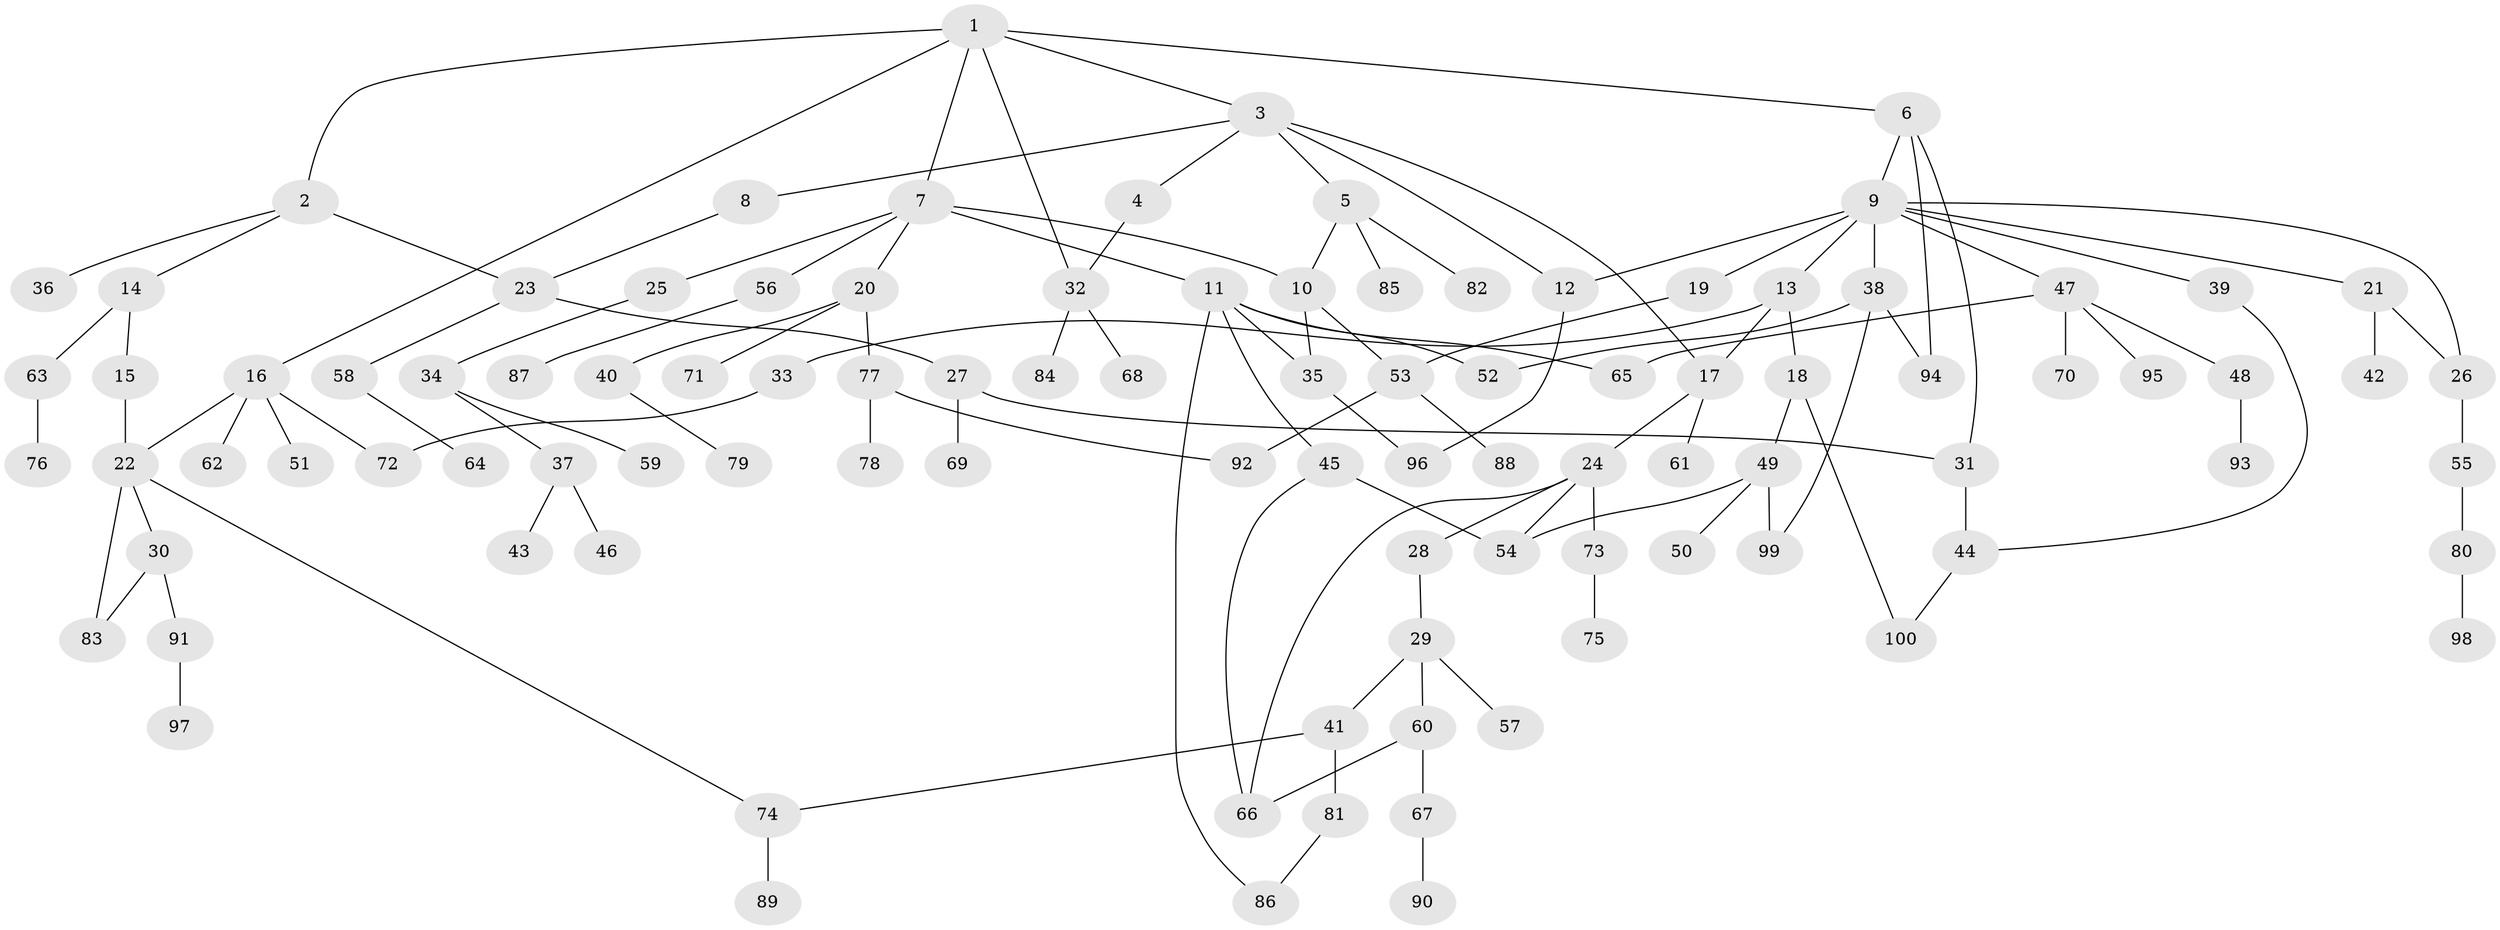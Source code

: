 // Generated by graph-tools (version 1.1) at 2025/54/02/21/25 11:54:43]
// undirected, 100 vertices, 125 edges
graph export_dot {
graph [start="1"]
  node [color=gray90,style=filled];
  1;
  2;
  3;
  4;
  5;
  6;
  7;
  8;
  9;
  10;
  11;
  12;
  13;
  14;
  15;
  16;
  17;
  18;
  19;
  20;
  21;
  22;
  23;
  24;
  25;
  26;
  27;
  28;
  29;
  30;
  31;
  32;
  33;
  34;
  35;
  36;
  37;
  38;
  39;
  40;
  41;
  42;
  43;
  44;
  45;
  46;
  47;
  48;
  49;
  50;
  51;
  52;
  53;
  54;
  55;
  56;
  57;
  58;
  59;
  60;
  61;
  62;
  63;
  64;
  65;
  66;
  67;
  68;
  69;
  70;
  71;
  72;
  73;
  74;
  75;
  76;
  77;
  78;
  79;
  80;
  81;
  82;
  83;
  84;
  85;
  86;
  87;
  88;
  89;
  90;
  91;
  92;
  93;
  94;
  95;
  96;
  97;
  98;
  99;
  100;
  1 -- 2;
  1 -- 3;
  1 -- 6;
  1 -- 7;
  1 -- 16;
  1 -- 32;
  2 -- 14;
  2 -- 36;
  2 -- 23;
  3 -- 4;
  3 -- 5;
  3 -- 8;
  3 -- 12;
  3 -- 17;
  4 -- 32;
  5 -- 10;
  5 -- 82;
  5 -- 85;
  6 -- 9;
  6 -- 94;
  6 -- 31;
  7 -- 11;
  7 -- 20;
  7 -- 25;
  7 -- 56;
  7 -- 10;
  8 -- 23;
  9 -- 13;
  9 -- 19;
  9 -- 21;
  9 -- 26;
  9 -- 38;
  9 -- 39;
  9 -- 47;
  9 -- 12;
  10 -- 53;
  10 -- 35;
  11 -- 35;
  11 -- 45;
  11 -- 86;
  11 -- 65;
  11 -- 52;
  12 -- 96;
  13 -- 18;
  13 -- 33;
  13 -- 17;
  14 -- 15;
  14 -- 63;
  15 -- 22;
  16 -- 51;
  16 -- 62;
  16 -- 22;
  16 -- 72;
  17 -- 24;
  17 -- 61;
  18 -- 49;
  18 -- 100;
  19 -- 53;
  20 -- 40;
  20 -- 71;
  20 -- 77;
  21 -- 42;
  21 -- 26;
  22 -- 30;
  22 -- 83;
  22 -- 74;
  23 -- 27;
  23 -- 58;
  24 -- 28;
  24 -- 54;
  24 -- 73;
  24 -- 66;
  25 -- 34;
  26 -- 55;
  27 -- 31;
  27 -- 69;
  28 -- 29;
  29 -- 41;
  29 -- 57;
  29 -- 60;
  30 -- 83;
  30 -- 91;
  31 -- 44;
  32 -- 68;
  32 -- 84;
  33 -- 72;
  34 -- 37;
  34 -- 59;
  35 -- 96;
  37 -- 43;
  37 -- 46;
  38 -- 52;
  38 -- 94;
  38 -- 99;
  39 -- 44;
  40 -- 79;
  41 -- 74;
  41 -- 81;
  44 -- 100;
  45 -- 54;
  45 -- 66;
  47 -- 48;
  47 -- 65;
  47 -- 70;
  47 -- 95;
  48 -- 93;
  49 -- 50;
  49 -- 54;
  49 -- 99;
  53 -- 88;
  53 -- 92;
  55 -- 80;
  56 -- 87;
  58 -- 64;
  60 -- 66;
  60 -- 67;
  63 -- 76;
  67 -- 90;
  73 -- 75;
  74 -- 89;
  77 -- 78;
  77 -- 92;
  80 -- 98;
  81 -- 86;
  91 -- 97;
}
